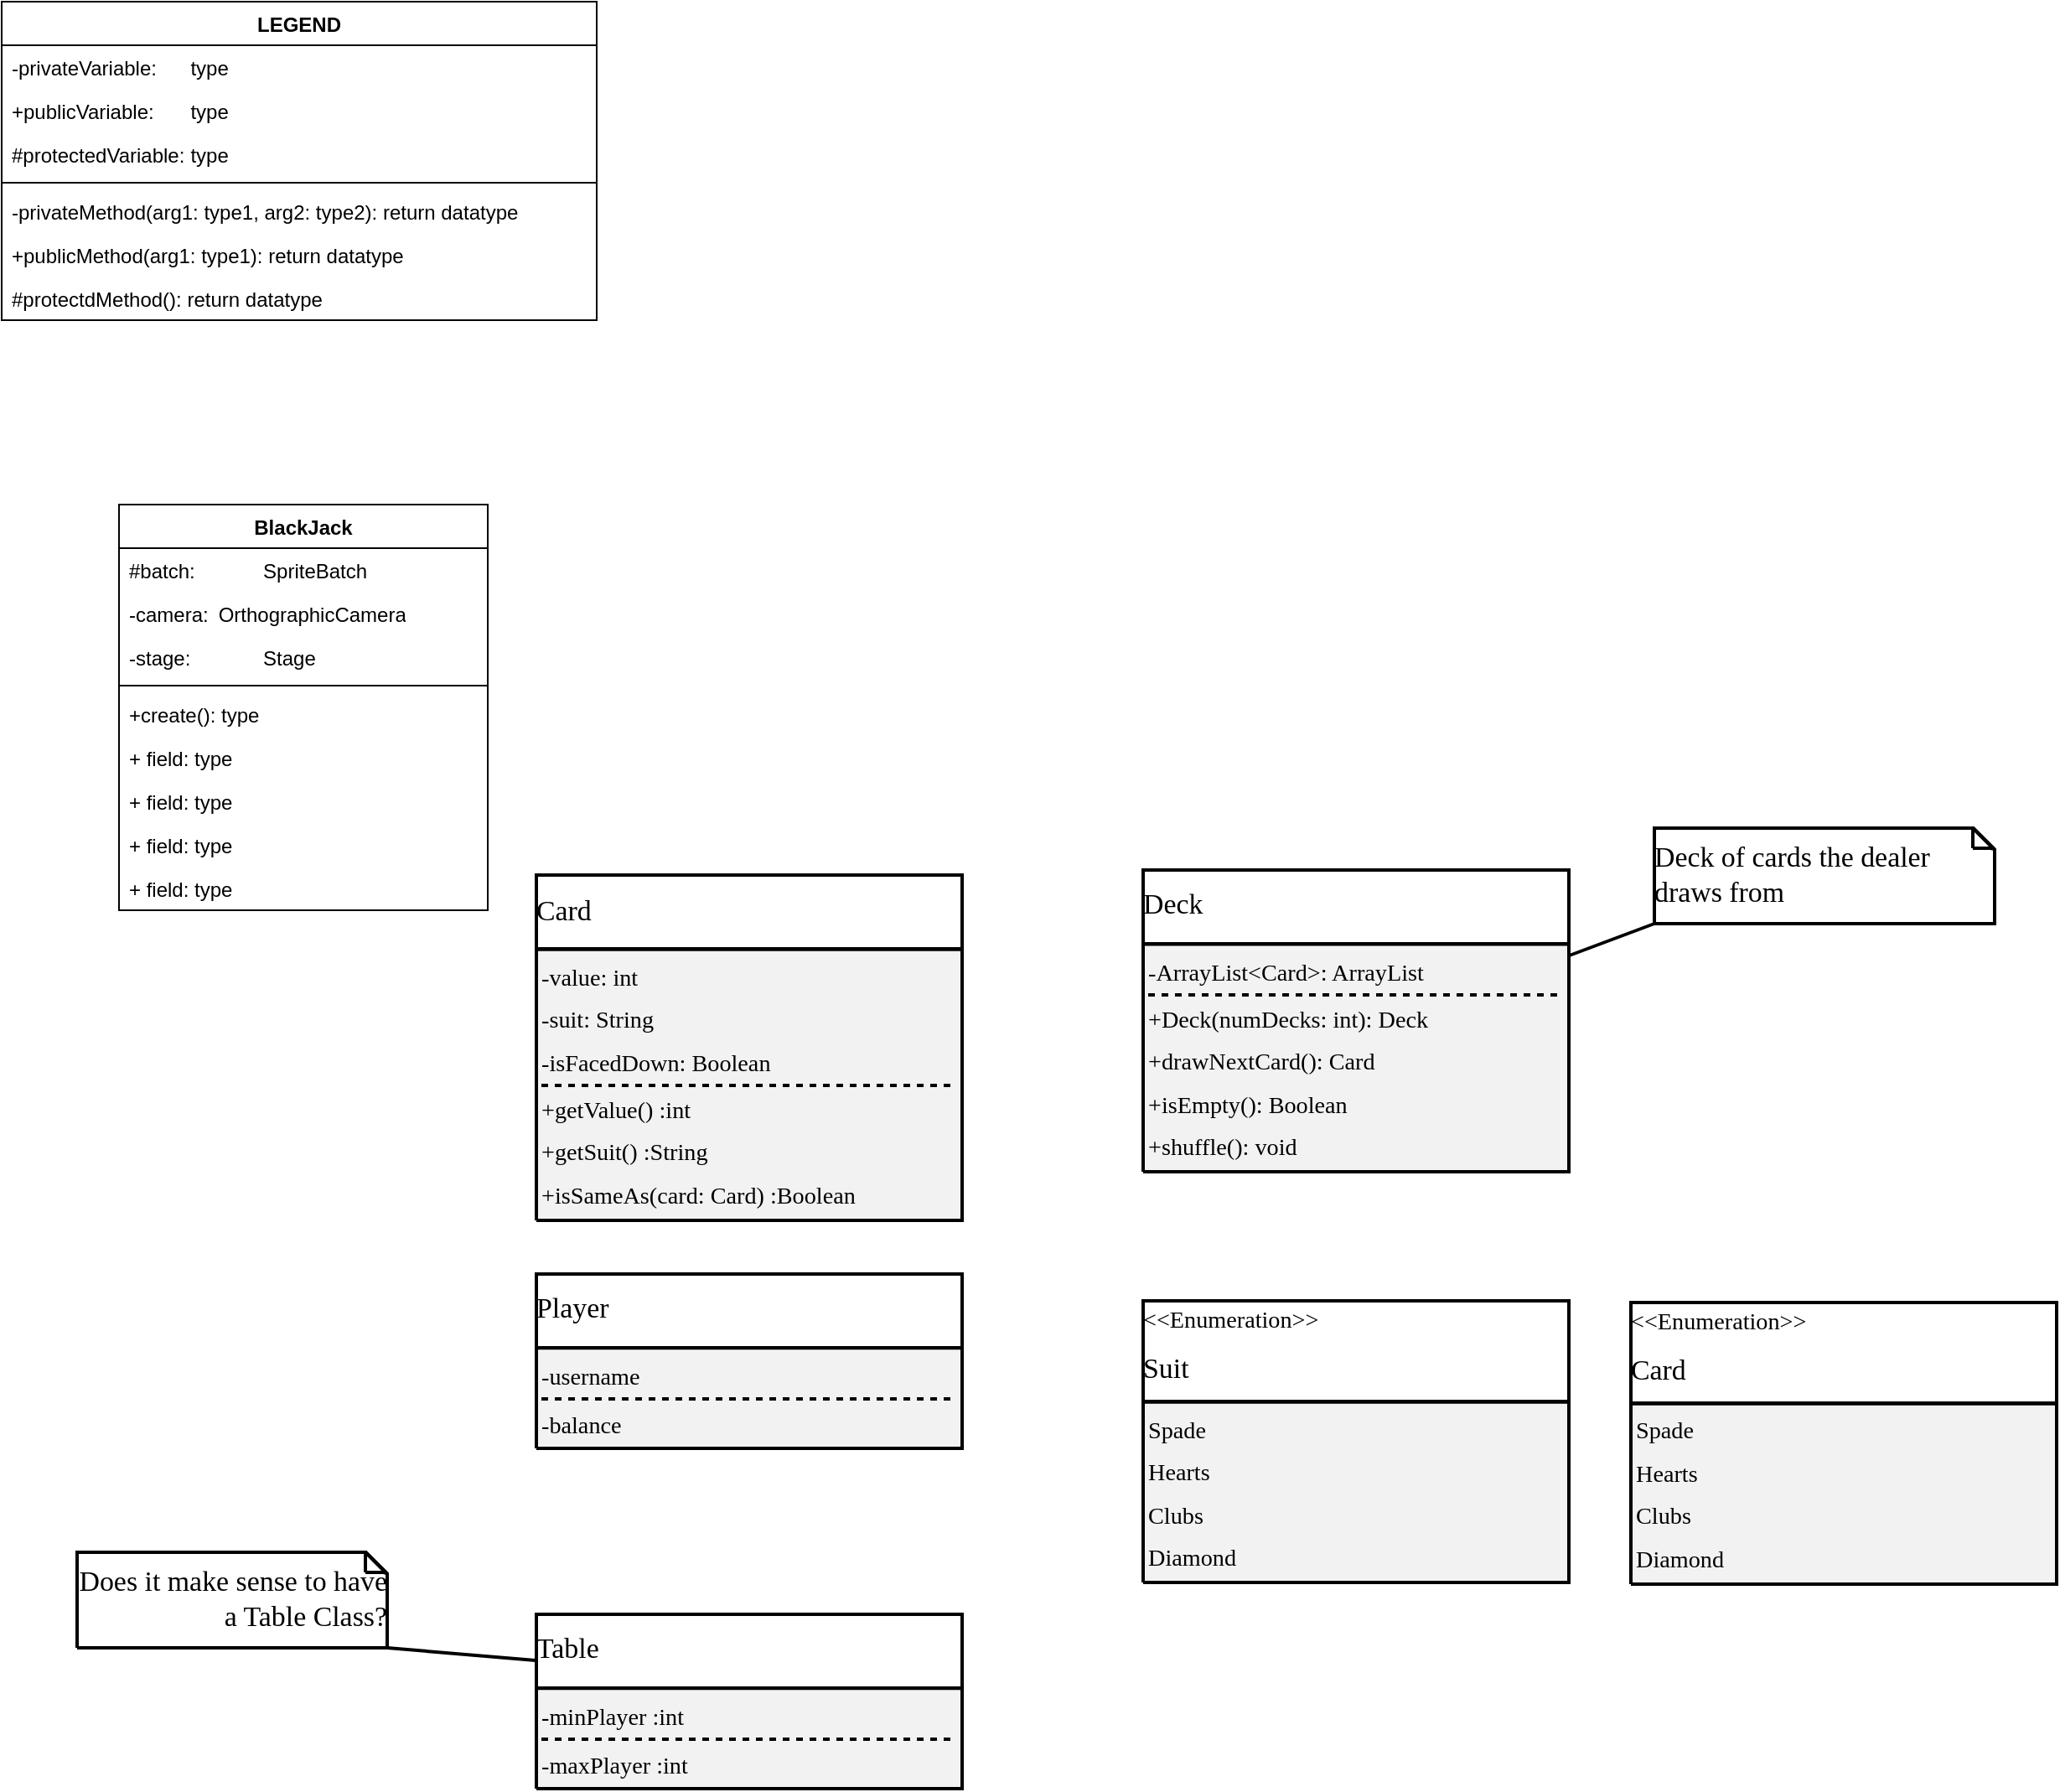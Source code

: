 <mxfile version="23.1.1" type="github">
  <diagram name="Page-1" id="Page-1">
    <mxGraphModel dx="1303" dy="1739" grid="1" gridSize="10" guides="1" tooltips="1" connect="1" arrows="1" fold="1" page="1" pageScale="1" pageWidth="850" pageHeight="1100" math="0" shadow="0">
      <root>
        <mxCell id="0" />
        <mxCell id="1" parent="0" />
        <UserObject label="" tags="Background" id="2">
          <mxCell style="vsdxID=1000;fillColor=none;gradientColor=none;strokeColor=none;strokeWidth=2;spacingTop=3;spacingBottom=3;points=[[0,0.5,0],[1,0.5,0],[0.5,1,0],[0.5,0,0]];labelBackgroundColor=none;rounded=0;html=1;whiteSpace=wrap;" parent="1" vertex="1">
            <mxGeometry x="299" y="291" width="254" height="206" as="geometry" />
          </mxCell>
        </UserObject>
        <mxCell id="3" style="vsdxID=1001;fillColor=#f2f2f2;gradientColor=none;shape=stencil(1ZLdDoIwDIWfZpczY9MnQLz0HRoZsDg3UqbA27ulGBGjJN551/Z8bfdzmMq7BlrNpOgC+rPuTRkapvZMSuMajSbEiKmCqbzyqGv0V1dS3kIiU3TxtzRhoD6ROqQYKcsE5QdCrXEz9CH+BMtss9t+xldgwFNUcYKPcCQcx0VhZZoYOAym4+gDBOPdC20Ba83jJl5ZqKdbkNT1Wrdv5T8427dHXnxfDJ4eqYy1ZLG5vvRULJEfVXEH);strokeColor=#000000;strokeWidth=2;points=[[0,0.5,0],[1,0.5,0],[0.5,1,0],[0.5,0,0]];labelBackgroundColor=none;rounded=0;html=1;whiteSpace=wrap;" parent="2" vertex="1">
          <mxGeometry width="254" height="206" as="geometry" />
        </mxCell>
        <mxCell id="4" style="vsdxID=1002;fillColor=#ffffff;gradientColor=none;shape=stencil(zZJNDsIgEIVPw5IE4Qi1LnuHiYWWiNAMaNvbC5lGazVduHI3P9/Mm0weU1XsYdBMipgwXPRo29QzdWRSWt9rtClHTNVMVSag7jDcfEv5AIUs0TXcy4aJ5kSZkGKm7CAoPxEKeM49XNAGGoJx3hR2d4mJw2Qjx5Ag2eDfWAfYaZ51uHHQLYPUiqPWw0f57y9z1q/e+5T6/uB9eAf9EdzI5+DlC2OdI1ut+1sf5RJ5UNUP);strokeColor=#000000;strokeWidth=2;points=[[0,0.5,0],[1,0.5,0],[0.5,1,0],[0.5,0,0]];labelBackgroundColor=none;rounded=0;html=1;whiteSpace=wrap;" parent="2" vertex="1">
          <mxGeometry width="254" height="44" as="geometry" />
        </mxCell>
        <mxCell id="5" value="&lt;div style=&quot;font-size: 1px&quot;&gt;&lt;font style=&quot;font-size:16.93px;font-family:Calibri;color:#000000;direction:ltr;letter-spacing:0px;line-height:120%;opacity:1&quot;&gt;Card&lt;br/&gt;&lt;/font&gt;&lt;/div&gt;" style="text;vsdxID=1000;fillColor=none;gradientColor=none;strokeColor=none;strokeWidth=2;spacingTop=3;spacingBottom=3;points=[[0,0.5,0],[1,0.5,0],[0.5,1,0],[0.5,0,0]];labelBackgroundColor=none;rounded=0;html=1;whiteSpace=wrap;verticalAlign=middle;align=left;overflow=width;;html=1;" parent="2" vertex="1">
          <mxGeometry y="-0.31" width="254" height="44.31" as="geometry" />
        </mxCell>
        <UserObject label="" tags="Background" id="6">
          <mxCell style="vsdxID=1013;fillColor=none;gradientColor=none;strokeColor=none;strokeWidth=2;spacingTop=3;spacingBottom=3;points=[[0,0.5,0],[1,0.5,0],[0.5,1,0],[0.5,0,0]];labelBackgroundColor=none;rounded=0;html=1;whiteSpace=wrap;" parent="1" vertex="1">
            <mxGeometry x="661" y="288" width="254" height="180" as="geometry" />
          </mxCell>
        </UserObject>
        <mxCell id="7" style="vsdxID=1014;fillColor=#f2f2f2;gradientColor=none;shape=stencil(1ZLdDoIwDIWfZpczc1NfAPHSd2hkwOLcSJkCb++WYkSMknjnXdvztd3PYSpra2g0k6IN6M+6M0WomdozKY2rNZoQI6ZyprLSo67QX11BeQOJTNHF39KEnvpE6pBioGwtKD8Qao2boA/xJ1huVtvdZ3wBBjxFFUf4CEfCcZgVFqaJnkNvWo4+QDDevdAWsNI8buKlhWq8BUltp3XzVv6Ds3175Nn3xeDpkdJYSxab6nNPxRL5UeV3);strokeColor=#000000;strokeWidth=2;points=[[0,0.5,0],[1,0.5,0],[0.5,1,0],[0.5,0,0]];labelBackgroundColor=none;rounded=0;html=1;whiteSpace=wrap;" parent="6" vertex="1">
          <mxGeometry width="254" height="180" as="geometry" />
        </mxCell>
        <mxCell id="8" style="vsdxID=1015;fillColor=#ffffff;gradientColor=none;shape=stencil(zZJNDsIgEIVPw5IE4Qi1LnuHiYWWiNAMaNvbC5lGazVduHI3P9/Mm0weU1XsYdBMipgwXPRo29QzdWRSWt9rtClHTNVMVSag7jDcfEv5AIUs0TXcy4aJ5kSZkGKm7CAoPxEKeM49XNAGGoJx3hR2d4mJw2Qjx5Ag2eDfWAfYaZ51uHHQLYPUiqPWw0f57y9z1q/e+5T6/uB9eAf9EdzI5+DlC2OdI1ut+1sf5RJ5UNUP);strokeColor=#000000;strokeWidth=2;points=[[0,0.5,0],[1,0.5,0],[0.5,1,0],[0.5,0,0]];labelBackgroundColor=none;rounded=0;html=1;whiteSpace=wrap;" parent="6" vertex="1">
          <mxGeometry width="254" height="44" as="geometry" />
        </mxCell>
        <mxCell id="9" value="&lt;div style=&quot;font-size: 1px&quot;&gt;&lt;font style=&quot;font-size:16.93px;font-family:Calibri;color:#000000;direction:ltr;letter-spacing:0px;line-height:120%;opacity:1&quot;&gt;Deck&lt;br/&gt;&lt;/font&gt;&lt;/div&gt;" style="text;vsdxID=1013;fillColor=none;gradientColor=none;strokeColor=none;strokeWidth=2;spacingTop=3;spacingBottom=3;points=[[0,0.5,0],[1,0.5,0],[0.5,1,0],[0.5,0,0]];labelBackgroundColor=none;rounded=0;html=1;whiteSpace=wrap;verticalAlign=middle;align=left;overflow=width;;html=1;" parent="6" vertex="1">
          <mxGeometry y="-0.91" width="254" height="44.31" as="geometry" />
        </mxCell>
        <UserObject label="" tags="Background" id="10">
          <mxCell style="vsdxID=1021;fillColor=none;gradientColor=none;strokeColor=none;strokeWidth=2;spacingBottom=3;points=[[0,0.5,0],[1,0.5,0],[0.5,1,0],[0.5,0,0]];labelBackgroundColor=none;rounded=0;html=1;whiteSpace=wrap;" parent="1" vertex="1">
            <mxGeometry x="661" y="545" width="254" height="168" as="geometry" />
          </mxCell>
        </UserObject>
        <mxCell id="11" style="vsdxID=1022;fillColor=#f2f2f2;gradientColor=none;shape=stencil(1ZLPDoIwDMafZseZucWDZ8Qj79DIgMW5kTIF3t4txYgYJfHmre33a7s/H1NZ10CrmRRdQH/WvSlDw9SBSWlco9GEGDGVM5VVHnWN/upKyltIZIou/pYmDNQnUocUI2VbQfmRUGvcDH2IP8Fqt9mrz/gKDHiKKk5wAQXhOC4KK9PEwGEwHUcfIBjvXmgLWGseN/HKQj3dgqSu17p9K//B2b498uL7YvD0SGWsJYvN9aWnYon8qPI7);strokeColor=#000000;strokeWidth=2;points=[[0,0.5,0],[1,0.5,0],[0.5,1,0],[0.5,0,0]];labelBackgroundColor=none;rounded=0;html=1;whiteSpace=wrap;" parent="10" vertex="1">
          <mxGeometry width="254" height="168" as="geometry" />
        </mxCell>
        <mxCell id="12" style="vsdxID=1023;fillColor=#ffffff;gradientColor=none;shape=stencil(zZJNDsIgEIVPw5IE4Qi1LnuHiYWWiNAMaNvbC5lGazVduHI3P9/Mm0weU1XsYdBMipgwXPRo29QzdWRSWt9rtClHTNVMVSag7jDcfEv5AIUs0TXcy4aJ5kSZkGKm7CAoPxEKeM49XNAGGoJx3hR2d4mJw2Qjx5Ag2eDfWAfYaZ51uHHQLYPUiqPWw0f57y9z1q/e+5T6/uB9eAf9EdzI5+DlC2OdI1ut+1sf5RJ5UNUP);strokeColor=#000000;strokeWidth=2;points=[[0,0.5,0],[1,0.5,0],[0.5,1,0],[0.5,0,0]];labelBackgroundColor=none;rounded=0;html=1;whiteSpace=wrap;" parent="10" vertex="1">
          <mxGeometry width="254" height="60" as="geometry" />
        </mxCell>
        <mxCell id="13" value="&lt;div style=&quot;font-size: 1px&quot;&gt;&lt;p style=&quot;text-align:left;margin-left:0;margin-right:0;margin-top:0px;margin-bottom:0px;text-indent:0;vertical-align:middle;direction:ltr;&quot;&gt;&lt;font style=&quot;font-size:14.11px;font-family:Calibri;color:#000000;direction:ltr;letter-spacing:0px;line-height:120%;opacity:1&quot;&gt;&amp;lt;&amp;lt;Enumeration&amp;gt;&amp;gt;&lt;br/&gt;&lt;/font&gt;&lt;/p&gt;&lt;/div&gt;" style="verticalAlign=middle;align=left;overflow=width;vsdxID=1024;fillColor=none;gradientColor=none;strokeColor=none;strokeWidth=2;spacingBottom=-3;points=[[0,0.5,0],[1,0.5,0],[0.5,1,0],[0.5,0,0]];labelBackgroundColor=none;rounded=0;html=1;whiteSpace=wrap;" parent="10" vertex="1">
          <mxGeometry width="254" height="22" as="geometry" />
        </mxCell>
        <mxCell id="14" value="&lt;div style=&quot;font-size: 1px&quot;&gt;&lt;font style=&quot;font-size:16.93px;font-family:Calibri;color:#000000;direction:ltr;letter-spacing:0px;line-height:120%;opacity:1&quot;&gt;Suit&lt;br/&gt;&lt;/font&gt;&lt;/div&gt;" style="text;vsdxID=1021;fillColor=none;gradientColor=none;strokeColor=none;strokeWidth=2;spacingBottom=3;points=[[0,0.5,0],[1,0.5,0],[0.5,1,0],[0.5,0,0]];labelBackgroundColor=none;rounded=0;html=1;whiteSpace=wrap;verticalAlign=middle;align=left;overflow=width;;html=1;" parent="10" vertex="1">
          <mxGeometry y="22.09" width="254" height="37.96" as="geometry" />
        </mxCell>
        <UserObject label="" tags="Background" id="15">
          <mxCell style="vsdxID=1036;fillColor=none;gradientColor=none;strokeColor=none;strokeWidth=2;spacingTop=3;spacingBottom=3;points=[[0,0.5,0],[1,0.5,0],[0.5,1,0],[0.5,0,0]];labelBackgroundColor=none;rounded=0;html=1;whiteSpace=wrap;" parent="1" vertex="1">
            <mxGeometry x="299" y="529" width="254" height="104" as="geometry" />
          </mxCell>
        </UserObject>
        <mxCell id="16" style="vsdxID=1037;fillColor=#f2f2f2;gradientColor=none;shape=stencil(3ZLdDoIwDIWfZpeQ0SLDa3/eY9EBi5ORMhXf3pFGRRI18dK7duc7XZMegau+0Z0RIPtA/mAudh8agWsBYNvGkA2xErgRuKo8mZr8qd1z3+mRHKujP48TBvbJ0QHyyl0mud8y6mw7Qe/iT3AOaQ7v8S+wpl1U6T5bLRSWgIBFpvK0UGymh7uQCFKV+QJUli550ref5JDowfYJ+aCD9e0L7TTVJolbJJXT9YvUX4zpJs/ZP+z96Tizs8fima3KOsfRnOrzLMYnzjFubg==);strokeColor=#000000;strokeWidth=2;points=[[0,0.5,0],[1,0.5,0],[0.5,1,0],[0.5,0,0]];labelBackgroundColor=none;rounded=0;html=1;whiteSpace=wrap;" parent="15" vertex="1">
          <mxGeometry width="254" height="104" as="geometry" />
        </mxCell>
        <mxCell id="17" style="vsdxID=1038;fillColor=#ffffff;gradientColor=none;shape=stencil(zZJNDsIgEIVPw5IE4Qi1LnuHiYWWiNAMaNvbC5lGazVduHI3P9/Mm0weU1XsYdBMipgwXPRo29QzdWRSWt9rtClHTNVMVSag7jDcfEv5AIUs0TXcy4aJ5kSZkGKm7CAoPxEKeM49XNAGGoJx3hR2d4mJw2Qjx5Ag2eDfWAfYaZ51uHHQLYPUiqPWw0f57y9z1q/e+5T6/uB9eAf9EdzI5+DlC2OdI1ut+1sf5RJ5UNUP);strokeColor=#000000;strokeWidth=2;points=[[0,0.5,0],[1,0.5,0],[0.5,1,0],[0.5,0,0]];labelBackgroundColor=none;rounded=0;html=1;whiteSpace=wrap;" parent="15" vertex="1">
          <mxGeometry width="254" height="44" as="geometry" />
        </mxCell>
        <mxCell id="18" value="&lt;div style=&quot;font-size: 1px&quot;&gt;&lt;font style=&quot;font-size:16.93px;font-family:Calibri;color:#000000;direction:ltr;letter-spacing:0px;line-height:120%;opacity:1&quot;&gt;Player&lt;br/&gt;&lt;/font&gt;&lt;/div&gt;" style="text;vsdxID=1036;fillColor=none;gradientColor=none;strokeColor=none;strokeWidth=2;spacingTop=3;spacingBottom=3;points=[[0,0.5,0],[1,0.5,0],[0.5,1,0],[0.5,0,0]];labelBackgroundColor=none;rounded=0;html=1;whiteSpace=wrap;verticalAlign=middle;align=left;overflow=width;;html=1;" parent="15" vertex="1">
          <mxGeometry y="-0.71" width="254" height="44.31" as="geometry" />
        </mxCell>
        <UserObject label="" tags="Background" id="19">
          <mxCell style="vsdxID=1044;fillColor=none;gradientColor=none;strokeColor=none;strokeWidth=2;spacingTop=3;spacingBottom=3;points=[[0,0.5,0],[1,0.5,0],[0.5,1,0],[0.5,0,0]];labelBackgroundColor=none;rounded=0;html=1;whiteSpace=wrap;" parent="1" vertex="1">
            <mxGeometry x="299" y="732" width="254" height="104" as="geometry" />
          </mxCell>
        </UserObject>
        <mxCell id="20" style="vsdxID=1045;fillColor=#f2f2f2;gradientColor=none;shape=stencil(3ZLdDoIwDIWfZpeQ0SLDa3/eY9EBi5ORMhXf3pFGRRI18dK7duc7XZMegau+0Z0RIPtA/mAudh8agWsBYNvGkA2xErgRuKo8mZr8qd1z3+mRHKujP48TBvbJ0QHyyl0mud8y6mw7Qe/iT3AOaQ7v8S+wpl1U6T5bLRSWgIBFpvK0UGymh7uQCFKV+QJUli550ref5JDowfYJ+aCD9e0L7TTVJolbJJXT9YvUX4zpJs/ZP+z96Tizs8fima3KOsfRnOrzLMYnzjFubg==);strokeColor=#000000;strokeWidth=2;points=[[0,0.5,0],[1,0.5,0],[0.5,1,0],[0.5,0,0]];labelBackgroundColor=none;rounded=0;html=1;whiteSpace=wrap;" parent="19" vertex="1">
          <mxGeometry width="254" height="104" as="geometry" />
        </mxCell>
        <mxCell id="21" style="vsdxID=1046;fillColor=#ffffff;gradientColor=none;shape=stencil(zZJNDsIgEIVPw5IE4Qi1LnuHiYWWiNAMaNvbC5lGazVduHI3P9/Mm0weU1XsYdBMipgwXPRo29QzdWRSWt9rtClHTNVMVSag7jDcfEv5AIUs0TXcy4aJ5kSZkGKm7CAoPxEKeM49XNAGGoJx3hR2d4mJw2Qjx5Ag2eDfWAfYaZ51uHHQLYPUiqPWw0f57y9z1q/e+5T6/uB9eAf9EdzI5+DlC2OdI1ut+1sf5RJ5UNUP);strokeColor=#000000;strokeWidth=2;points=[[0,0.5,0],[1,0.5,0],[0.5,1,0],[0.5,0,0]];labelBackgroundColor=none;rounded=0;html=1;whiteSpace=wrap;" parent="19" vertex="1">
          <mxGeometry width="254" height="44" as="geometry" />
        </mxCell>
        <mxCell id="22" value="&lt;div style=&quot;font-size: 1px&quot;&gt;&lt;font style=&quot;font-size:16.93px;font-family:Calibri;color:#000000;direction:ltr;letter-spacing:0px;line-height:120%;opacity:1&quot;&gt;Table&lt;br/&gt;&lt;/font&gt;&lt;/div&gt;" style="text;vsdxID=1044;fillColor=none;gradientColor=none;strokeColor=none;strokeWidth=2;spacingTop=3;spacingBottom=3;points=[[0,0.5,0],[1,0.5,0],[0.5,1,0],[0.5,0,0]];labelBackgroundColor=none;rounded=0;html=1;whiteSpace=wrap;verticalAlign=middle;align=left;overflow=width;;html=1;" parent="19" vertex="1">
          <mxGeometry y="-0.71" width="254" height="44.31" as="geometry" />
        </mxCell>
        <UserObject label="" tags="Background" id="23">
          <mxCell style="vsdxID=1054;fillColor=none;gradientColor=none;strokeColor=none;strokeWidth=2;spacingBottom=3;points=[[0,0.5,0],[1,0.5,0],[0.5,1,0],[0.5,0,0]];labelBackgroundColor=none;rounded=0;html=1;whiteSpace=wrap;" parent="1" vertex="1">
            <mxGeometry x="952" y="546" width="254" height="168" as="geometry" />
          </mxCell>
        </UserObject>
        <mxCell id="24" style="vsdxID=1055;fillColor=#f2f2f2;gradientColor=none;shape=stencil(1ZLPDoIwDMafZseZucWDZ8Qj79DIgMW5kTIF3t4txYgYJfHmre33a7s/H1NZ10CrmRRdQH/WvSlDw9SBSWlco9GEGDGVM5VVHnWN/upKyltIZIou/pYmDNQnUocUI2VbQfmRUGvcDH2IP8Fqt9mrz/gKDHiKKk5wAQXhOC4KK9PEwGEwHUcfIBjvXmgLWGseN/HKQj3dgqSu17p9K//B2b498uL7YvD0SGWsJYvN9aWnYon8qPI7);strokeColor=#000000;strokeWidth=2;points=[[0,0.5,0],[1,0.5,0],[0.5,1,0],[0.5,0,0]];labelBackgroundColor=none;rounded=0;html=1;whiteSpace=wrap;" parent="23" vertex="1">
          <mxGeometry width="254" height="168" as="geometry" />
        </mxCell>
        <mxCell id="25" style="vsdxID=1056;fillColor=#ffffff;gradientColor=none;shape=stencil(zZJNDsIgEIVPw5IE4Qi1LnuHiYWWiNAMaNvbC5lGazVduHI3P9/Mm0weU1XsYdBMipgwXPRo29QzdWRSWt9rtClHTNVMVSag7jDcfEv5AIUs0TXcy4aJ5kSZkGKm7CAoPxEKeM49XNAGGoJx3hR2d4mJw2Qjx5Ag2eDfWAfYaZ51uHHQLYPUiqPWw0f57y9z1q/e+5T6/uB9eAf9EdzI5+DlC2OdI1ut+1sf5RJ5UNUP);strokeColor=#000000;strokeWidth=2;points=[[0,0.5,0],[1,0.5,0],[0.5,1,0],[0.5,0,0]];labelBackgroundColor=none;rounded=0;html=1;whiteSpace=wrap;" parent="23" vertex="1">
          <mxGeometry width="254" height="60" as="geometry" />
        </mxCell>
        <mxCell id="26" value="&lt;div style=&quot;font-size: 1px&quot;&gt;&lt;p style=&quot;text-align:left;margin-left:0;margin-right:0;margin-top:0px;margin-bottom:0px;text-indent:0;vertical-align:middle;direction:ltr;&quot;&gt;&lt;font style=&quot;font-size:14.11px;font-family:Calibri;color:#000000;direction:ltr;letter-spacing:0px;line-height:120%;opacity:1&quot;&gt;&amp;lt;&amp;lt;Enumeration&amp;gt;&amp;gt;&lt;br/&gt;&lt;/font&gt;&lt;/p&gt;&lt;/div&gt;" style="verticalAlign=middle;align=left;overflow=width;vsdxID=1057;fillColor=none;gradientColor=none;strokeColor=none;strokeWidth=2;spacingBottom=-3;points=[[0,0.5,0],[1,0.5,0],[0.5,1,0],[0.5,0,0]];labelBackgroundColor=none;rounded=0;html=1;whiteSpace=wrap;" parent="23" vertex="1">
          <mxGeometry width="254" height="22" as="geometry" />
        </mxCell>
        <mxCell id="27" value="&lt;div style=&quot;font-size: 1px&quot;&gt;&lt;font style=&quot;font-size:16.93px;font-family:Calibri;color:#000000;direction:ltr;letter-spacing:0px;line-height:120%;opacity:1&quot;&gt;Card&lt;br/&gt;&lt;/font&gt;&lt;/div&gt;" style="text;vsdxID=1054;fillColor=none;gradientColor=none;strokeColor=none;strokeWidth=2;spacingBottom=3;points=[[0,0.5,0],[1,0.5,0],[0.5,1,0],[0.5,0,0]];labelBackgroundColor=none;rounded=0;html=1;whiteSpace=wrap;verticalAlign=middle;align=left;overflow=width;;html=1;" parent="23" vertex="1">
          <mxGeometry y="22.09" width="254" height="37.96" as="geometry" />
        </mxCell>
        <UserObject label="&lt;div style=&quot;font-size: 1px&quot;&gt;&lt;font style=&quot;font-size:14.11px;font-family:Calibri;color:#000000;direction:ltr;letter-spacing:0px;line-height:120%;opacity:1&quot;&gt;-suit:&#x9;&#x9;String&lt;br/&gt;&lt;/font&gt;&lt;/div&gt;" tags="Background" id="28">
          <mxCell style="verticalAlign=middle;align=left;overflow=width;vsdxID=1005;fillColor=#ffffff;gradientColor=none;fillOpacity=0;shape=stencil(nZBLDoAgDERP0z3SIyjew0SURgSD+Lu9kMZoXLhwN9N5bdMClrNpJg1SzDH4QW/URgNYgZTkjA4UkwJUgGXng+6DX1zLfmoymdXo1zxh5z6RO6Q42BWCfc2oJfdAr/AX/IH+BF/rk7hv7MjaZ/L+RirxJ1Gd);strokeColor=#000000;strokeWidth=2;spacingTop=-3;spacingBottom=-3;spacingLeft=4;spacingRight=-3;points=[];labelBackgroundColor=none;rounded=0;html=1;whiteSpace=wrap;" parent="1" vertex="1">
            <mxGeometry x="302" y="364" width="247" height="25" as="geometry" />
          </mxCell>
        </UserObject>
        <UserObject label="" tags="Background" id="29">
          <mxCell style="vsdxID=1006;fillColor=#ffffff;gradientColor=none;shape=stencil(fY9LDoAgDERP0z3SeALUe5gI0ohgEH+3F9KFxoW7mfa1nQKq1faLBinWFMOkDxqSBWxASvJWR0pZAbaAyoSoxxg2P7Bf+kIWNYe9bDh5TpQJKS52NduOSUf+RVbij83iOWHIOU747n8j5RK/g+0N);dashed=1;dashPattern=2.00 2.00;strokeColor=#000000;strokeWidth=2;points=[];labelBackgroundColor=none;rounded=0;html=1;whiteSpace=wrap;" parent="1" vertex="1">
            <mxGeometry x="302" y="415" width="247" height="3" as="geometry" />
          </mxCell>
        </UserObject>
        <UserObject label="&lt;div style=&quot;font-size: 1px&quot;&gt;&lt;font style=&quot;font-size:14.11px;font-family:Calibri;color:#000000;direction:ltr;letter-spacing:0px;line-height:120%;opacity:1&quot;&gt;+getValue()&#x9;&#x9;:int&lt;br/&gt;&lt;/font&gt;&lt;/div&gt;" tags="Background" id="30">
          <mxCell style="verticalAlign=middle;align=left;overflow=width;vsdxID=1007;fillColor=#ffffff;gradientColor=none;fillOpacity=0;shape=stencil(nZBLDoAgDERP0z3SIyjew0SURgSD+Lu9kMZoXLhwN9N5bdMClrNpJg1SzDH4QW/URgNYgZTkjA4UkwJUgGXng+6DX1zLfmoymdXo1zxh5z6RO6Q42BWCfc2oJfdAr/AX/IH+BF/rk7hv7MjaZ/L+RirxJ1Gd);strokeColor=#000000;strokeWidth=2;spacingTop=-3;spacingBottom=-3;spacingLeft=4;spacingRight=-3;points=[];labelBackgroundColor=none;rounded=0;html=1;whiteSpace=wrap;" parent="1" vertex="1">
            <mxGeometry x="302" y="418" width="247" height="25" as="geometry" />
          </mxCell>
        </UserObject>
        <UserObject label="&lt;div style=&quot;font-size: 1px&quot;&gt;&lt;font style=&quot;font-size:14.11px;font-family:Calibri;color:#000000;direction:ltr;letter-spacing:0px;line-height:120%;opacity:1&quot;&gt;+isSameAs(card: Card)&#x9;:Boolean&lt;br/&gt;&lt;/font&gt;&lt;/div&gt;" tags="Background" id="31">
          <mxCell style="verticalAlign=middle;align=left;overflow=width;vsdxID=1008;fillColor=#ffffff;gradientColor=none;fillOpacity=0;shape=stencil(nZBLDoAgDERP0z3SIyjew0SURgSD+Lu9kMZoXLhwN9N5bdMClrNpJg1SzDH4QW/URgNYgZTkjA4UkwJUgGXng+6DX1zLfmoymdXo1zxh5z6RO6Q42BWCfc2oJfdAr/AX/IH+BF/rk7hv7MjaZ/L+RirxJ1Gd);strokeColor=#000000;strokeWidth=2;spacingTop=-3;spacingBottom=-3;spacingLeft=4;spacingRight=-3;points=[];labelBackgroundColor=none;rounded=0;html=1;whiteSpace=wrap;" parent="1" vertex="1">
            <mxGeometry x="302" y="469" width="247" height="25" as="geometry" />
          </mxCell>
        </UserObject>
        <UserObject label="&lt;div style=&quot;font-size: 1px&quot;&gt;&lt;font style=&quot;font-size:14.11px;font-family:Calibri;color:#000000;direction:ltr;letter-spacing:0px;line-height:120%;opacity:1&quot;&gt;+getSuit()&#x9;&#x9;:String&lt;br/&gt;&lt;/font&gt;&lt;/div&gt;" tags="Background" id="32">
          <mxCell style="verticalAlign=middle;align=left;overflow=width;vsdxID=1009;fillColor=#ffffff;gradientColor=none;fillOpacity=0;shape=stencil(nZBLDoAgDERP0z3SIyjew0SURgSD+Lu9kMZoXLhwN9N5bdMClrNpJg1SzDH4QW/URgNYgZTkjA4UkwJUgGXng+6DX1zLfmoymdXo1zxh5z6RO6Q42BWCfc2oJfdAr/AX/IH+BF/rk7hv7MjaZ/L+RirxJ1Gd);strokeColor=#000000;strokeWidth=2;spacingTop=-3;spacingBottom=-3;spacingLeft=4;spacingRight=-3;points=[];labelBackgroundColor=none;rounded=0;html=1;whiteSpace=wrap;" parent="1" vertex="1">
            <mxGeometry x="302" y="443" width="247" height="25" as="geometry" />
          </mxCell>
        </UserObject>
        <UserObject label="&lt;div style=&quot;font-size: 1px&quot;&gt;&lt;font style=&quot;font-size:14.11px;font-family:Calibri;color:#000000;direction:ltr;letter-spacing:0px;line-height:120%;opacity:1&quot;&gt;-value:&#x9;&#x9;int&lt;br/&gt;&lt;/font&gt;&lt;/div&gt;" tags="Background" id="33">
          <mxCell style="verticalAlign=middle;align=left;overflow=width;vsdxID=1011;fillColor=#ffffff;gradientColor=none;fillOpacity=0;shape=stencil(nZBLDoAgDERP0z3SIyjew0SURgSD+Lu9kMZoXLhwN9N5bdMClrNpJg1SzDH4QW/URgNYgZTkjA4UkwJUgGXng+6DX1zLfmoymdXo1zxh5z6RO6Q42BWCfc2oJfdAr/AX/IH+BF/rk7hv7MjaZ/L+RirxJ1Gd);strokeColor=#000000;strokeWidth=2;spacingTop=-3;spacingBottom=-3;spacingLeft=4;spacingRight=-3;points=[];labelBackgroundColor=none;rounded=0;html=1;whiteSpace=wrap;" parent="1" vertex="1">
            <mxGeometry x="302" y="339" width="247" height="25" as="geometry" />
          </mxCell>
        </UserObject>
        <UserObject label="&lt;div style=&quot;font-size: 1px&quot;&gt;&lt;font style=&quot;font-size:14.11px;font-family:Calibri;color:#000000;direction:ltr;letter-spacing:0px;line-height:120%;opacity:1&quot;&gt;-isFacedDown:&#x9;Boolean&lt;br/&gt;&lt;/font&gt;&lt;/div&gt;" tags="Background" id="34">
          <mxCell style="verticalAlign=middle;align=left;overflow=width;vsdxID=1012;fillColor=#ffffff;gradientColor=none;fillOpacity=0;shape=stencil(nZBLDoAgDERP0z3SIyjew0SURgSD+Lu9kMZoXLhwN9N5bdMClrNpJg1SzDH4QW/URgNYgZTkjA4UkwJUgGXng+6DX1zLfmoymdXo1zxh5z6RO6Q42BWCfc2oJfdAr/AX/IH+BF/rk7hv7MjaZ/L+RirxJ1Gd);strokeColor=#000000;strokeWidth=2;spacingTop=-3;spacingBottom=-3;spacingLeft=4;spacingRight=-3;points=[];labelBackgroundColor=none;rounded=0;html=1;whiteSpace=wrap;" parent="1" vertex="1">
            <mxGeometry x="302" y="390" width="247" height="25" as="geometry" />
          </mxCell>
        </UserObject>
        <UserObject label="&lt;div style=&quot;font-size: 1px&quot;&gt;&lt;font style=&quot;font-size:14.11px;font-family:Calibri;color:#000000;direction:ltr;letter-spacing:0px;line-height:120%;opacity:1&quot;&gt;-ArrayList&amp;lt;Card&amp;gt;: &#x9;ArrayList&lt;br/&gt;&lt;/font&gt;&lt;/div&gt;" tags="Background" id="35">
          <mxCell style="verticalAlign=middle;align=left;overflow=width;vsdxID=1018;fillColor=#ffffff;gradientColor=none;fillOpacity=0;shape=stencil(nZBLDoAgDERP0z3SIyjew0SURgSD+Lu9kMZoXLhwN9N5bdMClrNpJg1SzDH4QW/URgNYgZTkjA4UkwJUgGXng+6DX1zLfmoymdXo1zxh5z6RO6Q42BWCfc2oJfdAr/AX/IH+BF/rk7hv7MjaZ/L+RirxJ1Gd);strokeColor=#000000;strokeWidth=2;spacingTop=-3;spacingBottom=-3;spacingLeft=4;spacingRight=-3;points=[];labelBackgroundColor=none;rounded=0;html=1;whiteSpace=wrap;" parent="1" vertex="1">
            <mxGeometry x="664" y="336" width="247" height="25" as="geometry" />
          </mxCell>
        </UserObject>
        <UserObject label="" tags="Background" id="36">
          <mxCell style="vsdxID=1019;fillColor=#ffffff;gradientColor=none;shape=stencil(fY9LDoAgDERP0z3SeALUe5gI0ohgEH+3F9KFxoW7mfa1nQKq1faLBinWFMOkDxqSBWxASvJWR0pZAbaAyoSoxxg2P7Bf+kIWNYe9bDh5TpQJKS52NduOSUf+RVbij83iOWHIOU747n8j5RK/g+0N);dashed=1;dashPattern=2.00 2.00;strokeColor=#000000;strokeWidth=2;points=[];labelBackgroundColor=none;rounded=0;html=1;whiteSpace=wrap;" parent="1" vertex="1">
            <mxGeometry x="664" y="361" width="247" height="3" as="geometry" />
          </mxCell>
        </UserObject>
        <UserObject label="&lt;div style=&quot;font-size: 1px&quot;&gt;&lt;font style=&quot;font-size:14.11px;font-family:Calibri;color:#000000;direction:ltr;letter-spacing:0px;line-height:120%;opacity:1&quot;&gt;+drawNextCard():&#x9;Card&lt;br/&gt;&lt;/font&gt;&lt;/div&gt;" tags="Background" id="37">
          <mxCell style="verticalAlign=middle;align=left;overflow=width;vsdxID=1020;fillColor=#ffffff;gradientColor=none;fillOpacity=0;shape=stencil(nZBLDoAgDERP0z3SIyjew0SURgSD+Lu9kMZoXLhwN9N5bdMClrNpJg1SzDH4QW/URgNYgZTkjA4UkwJUgGXng+6DX1zLfmoymdXo1zxh5z6RO6Q42BWCfc2oJfdAr/AX/IH+BF/rk7hv7MjaZ/L+RirxJ1Gd);strokeColor=#000000;strokeWidth=2;spacingTop=-3;spacingBottom=-3;spacingLeft=4;spacingRight=-3;points=[];labelBackgroundColor=none;rounded=0;html=1;whiteSpace=wrap;" parent="1" vertex="1">
            <mxGeometry x="664" y="389" width="247" height="25" as="geometry" />
          </mxCell>
        </UserObject>
        <UserObject label="&lt;div style=&quot;font-size: 1px&quot;&gt;&lt;font style=&quot;font-size:14.11px;font-family:Calibri;color:#000000;direction:ltr;letter-spacing:0px;line-height:120%;opacity:1&quot;&gt;Spade&lt;br/&gt;&lt;/font&gt;&lt;/div&gt;" tags="Background" id="38">
          <mxCell style="verticalAlign=middle;align=left;overflow=width;vsdxID=1026;fillColor=#ffffff;gradientColor=none;fillOpacity=0;shape=stencil(nZBLDoAgDERP0z3SIyjew0SURgSD+Lu9kMZoXLhwN9N5bdMClrNpJg1SzDH4QW/URgNYgZTkjA4UkwJUgGXng+6DX1zLfmoymdXo1zxh5z6RO6Q42BWCfc2oJfdAr/AX/IH+BF/rk7hv7MjaZ/L+RirxJ1Gd);strokeColor=#000000;strokeWidth=2;spacingTop=-3;spacingBottom=-3;spacingLeft=4;spacingRight=-3;points=[];labelBackgroundColor=none;rounded=0;html=1;whiteSpace=wrap;" parent="1" vertex="1">
            <mxGeometry x="664" y="609" width="247" height="25" as="geometry" />
          </mxCell>
        </UserObject>
        <UserObject label="&lt;div style=&quot;font-size: 1px&quot;&gt;&lt;font style=&quot;font-size:14.11px;font-family:Calibri;color:#000000;direction:ltr;letter-spacing:0px;line-height:120%;opacity:1&quot;&gt;Hearts&lt;br/&gt;&lt;/font&gt;&lt;/div&gt;" tags="Background" id="39">
          <mxCell style="verticalAlign=middle;align=left;overflow=width;vsdxID=1028;fillColor=#ffffff;gradientColor=none;fillOpacity=0;shape=stencil(nZBLDoAgDERP0z3SIyjew0SURgSD+Lu9kMZoXLhwN9N5bdMClrNpJg1SzDH4QW/URgNYgZTkjA4UkwJUgGXng+6DX1zLfmoymdXo1zxh5z6RO6Q42BWCfc2oJfdAr/AX/IH+BF/rk7hv7MjaZ/L+RirxJ1Gd);strokeColor=#000000;strokeWidth=2;spacingTop=-3;spacingBottom=-3;spacingLeft=4;spacingRight=-3;points=[];labelBackgroundColor=none;rounded=0;html=1;whiteSpace=wrap;" parent="1" vertex="1">
            <mxGeometry x="664" y="634" width="247" height="25" as="geometry" />
          </mxCell>
        </UserObject>
        <UserObject label="&lt;div style=&quot;font-size: 1px&quot;&gt;&lt;font style=&quot;font-size:14.11px;font-family:Calibri;color:#000000;direction:ltr;letter-spacing:0px;line-height:120%;opacity:1&quot;&gt;Clubs&lt;br/&gt;&lt;/font&gt;&lt;/div&gt;" tags="Background" id="40">
          <mxCell style="verticalAlign=middle;align=left;overflow=width;vsdxID=1029;fillColor=#ffffff;gradientColor=none;fillOpacity=0;shape=stencil(nZBLDoAgDERP0z3SIyjew0SURgSD+Lu9kMZoXLhwN9N5bdMClrNpJg1SzDH4QW/URgNYgZTkjA4UkwJUgGXng+6DX1zLfmoymdXo1zxh5z6RO6Q42BWCfc2oJfdAr/AX/IH+BF/rk7hv7MjaZ/L+RirxJ1Gd);strokeColor=#000000;strokeWidth=2;spacingTop=-3;spacingBottom=-3;spacingLeft=4;spacingRight=-3;points=[];labelBackgroundColor=none;rounded=0;html=1;whiteSpace=wrap;" parent="1" vertex="1">
            <mxGeometry x="664" y="660" width="247" height="25" as="geometry" />
          </mxCell>
        </UserObject>
        <UserObject label="&lt;div style=&quot;font-size: 1px&quot;&gt;&lt;font style=&quot;font-size:14.11px;font-family:Calibri;color:#000000;direction:ltr;letter-spacing:0px;line-height:120%;opacity:1&quot;&gt;Diamond&lt;br/&gt;&lt;/font&gt;&lt;/div&gt;" tags="Background" id="41">
          <mxCell style="verticalAlign=middle;align=left;overflow=width;vsdxID=1030;fillColor=#ffffff;gradientColor=none;fillOpacity=0;shape=stencil(nZBLDoAgDERP0z3SIyjew0SURgSD+Lu9kMZoXLhwN9N5bdMClrNpJg1SzDH4QW/URgNYgZTkjA4UkwJUgGXng+6DX1zLfmoymdXo1zxh5z6RO6Q42BWCfc2oJfdAr/AX/IH+BF/rk7hv7MjaZ/L+RirxJ1Gd);strokeColor=#000000;strokeWidth=2;spacingTop=-3;spacingBottom=-3;spacingLeft=4;spacingRight=-3;points=[];labelBackgroundColor=none;rounded=0;html=1;whiteSpace=wrap;" parent="1" vertex="1">
            <mxGeometry x="664" y="685" width="247" height="25" as="geometry" />
          </mxCell>
        </UserObject>
        <UserObject label="&lt;div style=&quot;font-size: 1px&quot;&gt;&lt;font style=&quot;font-size:14.11px;font-family:Calibri;color:#000000;direction:ltr;letter-spacing:0px;line-height:120%;opacity:1&quot;&gt;+isEmpty():&#x9;&#x9;Boolean&lt;br/&gt;&lt;/font&gt;&lt;/div&gt;" tags="Background" id="42">
          <mxCell style="verticalAlign=middle;align=left;overflow=width;vsdxID=1031;fillColor=#ffffff;gradientColor=none;fillOpacity=0;shape=stencil(nZBLDoAgDERP0z3SIyjew0SURgSD+Lu9kMZoXLhwN9N5bdMClrNpJg1SzDH4QW/URgNYgZTkjA4UkwJUgGXng+6DX1zLfmoymdXo1zxh5z6RO6Q42BWCfc2oJfdAr/AX/IH+BF/rk7hv7MjaZ/L+RirxJ1Gd);strokeColor=#000000;strokeWidth=2;spacingTop=-3;spacingBottom=-3;spacingLeft=4;spacingRight=-3;points=[];labelBackgroundColor=none;rounded=0;html=1;whiteSpace=wrap;" parent="1" vertex="1">
            <mxGeometry x="664" y="415" width="247" height="25" as="geometry" />
          </mxCell>
        </UserObject>
        <UserObject label="&lt;div style=&quot;font-size: 1px&quot;&gt;&lt;font style=&quot;font-size:14.11px;font-family:Calibri;color:#000000;direction:ltr;letter-spacing:0px;line-height:120%;opacity:1&quot;&gt;+Deck(numDecks: int):&#x9;Deck&lt;br/&gt;&lt;/font&gt;&lt;/div&gt;" tags="Background" id="43">
          <mxCell style="verticalAlign=middle;align=left;overflow=width;vsdxID=1032;fillColor=#ffffff;gradientColor=none;fillOpacity=0;shape=stencil(nZBLDoAgDERP0z3SIyjew0SURgSD+Lu9kMZoXLhwN9N5bdMClrNpJg1SzDH4QW/URgNYgZTkjA4UkwJUgGXng+6DX1zLfmoymdXo1zxh5z6RO6Q42BWCfc2oJfdAr/AX/IH+BF/rk7hv7MjaZ/L+RirxJ1Gd);strokeColor=#000000;strokeWidth=2;spacingTop=-3;spacingBottom=-3;spacingLeft=4;spacingRight=-3;points=[];labelBackgroundColor=none;rounded=0;html=1;whiteSpace=wrap;" parent="1" vertex="1">
            <mxGeometry x="664" y="364" width="247" height="25" as="geometry" />
          </mxCell>
        </UserObject>
        <UserObject label="&lt;div style=&quot;font-size: 1px&quot;&gt;&lt;font style=&quot;font-size:14.11px;font-family:Calibri;color:#000000;direction:ltr;letter-spacing:0px;line-height:120%;opacity:1&quot;&gt;+shuffle():&#x9;&#x9;void&lt;br/&gt;&lt;/font&gt;&lt;/div&gt;" tags="Background" id="44">
          <mxCell style="verticalAlign=middle;align=left;overflow=width;vsdxID=1033;fillColor=#ffffff;gradientColor=none;fillOpacity=0;shape=stencil(nZBLDoAgDERP0z3SIyjew0SURgSD+Lu9kMZoXLhwN9N5bdMClrNpJg1SzDH4QW/URgNYgZTkjA4UkwJUgGXng+6DX1zLfmoymdXo1zxh5z6RO6Q42BWCfc2oJfdAr/AX/IH+BF/rk7hv7MjaZ/L+RirxJ1Gd);strokeColor=#000000;strokeWidth=2;spacingTop=-3;spacingBottom=-3;spacingLeft=4;spacingRight=-3;points=[];labelBackgroundColor=none;rounded=0;html=1;whiteSpace=wrap;" parent="1" vertex="1">
            <mxGeometry x="664" y="440" width="247" height="25" as="geometry" />
          </mxCell>
        </UserObject>
        <UserObject label="" tags="Background" id="45">
          <mxCell style="vsdxID=1034;fillColor=#ffffff;gradientColor=none;shape=stencil(rVLLDsIgEPyaPUrobozxXOt/NCkVIkJDserfC9n4KEk9NN5m2JnNMABUj7odFKAcY/BndTNd1EAHQDROq2BiQkANUN37oE7BX13HfGizMqOLn/KGO/tkdqB8MKsk8yNLrXFf0tdwlRhRZLok35PYbWeGH7vlOmGRN4FPKb2xljt9z//Q2Abnd6qIBNFiiCJAAuUrpiP+AdQ8AQ==);strokeColor=#000000;strokeWidth=2;points=[];labelBackgroundColor=none;rounded=0;html=1;whiteSpace=wrap;" parent="1" vertex="1">
            <mxGeometry x="966" y="263" width="203" height="57" as="geometry" />
          </mxCell>
        </UserObject>
        <mxCell id="46" style="vsdxID=1035;fillColor=#ffffff;gradientColor=none;shape=stencil(UzV2Ls5ILEhVNTIoLinKz04tz0wpyVA1dlE1MsrMy0gtyiwBslSNXVWNndPyi1LTi/JL81Ig/IJEkEoQKze/DGRCBUSfAUiHkUElhGdoAOG7QZTmZOYhKYVJkqfYkFomoyrFo1DXkGilZCpEcyeQgQjmtMycHEgsIcujRwtQCBKlxq4A);strokeColor=#000000;strokeWidth=2;points=[];labelBackgroundColor=none;rounded=0;html=1;whiteSpace=wrap;" parent="45" vertex="1">
          <mxGeometry x="190" width="12" height="12" as="geometry" />
        </mxCell>
        <mxCell id="47" value="&lt;div style=&quot;font-size: 1px&quot;&gt;&lt;p style=&quot;text-align:left;margin-left:0;margin-right:0;margin-top:0px;margin-bottom:0px;text-indent:0;vertical-align:middle;direction:ltr;&quot;&gt;&lt;font style=&quot;font-size:16.93px;font-family:Calibri;color:#000000;direction:ltr;letter-spacing:0px;line-height:120%;opacity:1&quot;&gt;Deck of cards the dealer draws from&lt;br/&gt;&lt;/font&gt;&lt;/p&gt;&lt;/div&gt;" style="text;vsdxID=1034;fillColor=none;gradientColor=none;strokeColor=none;strokeWidth=2;points=[];labelBackgroundColor=none;rounded=0;html=1;whiteSpace=wrap;verticalAlign=middle;align=left;overflow=width;;html=1;" parent="45" vertex="1">
          <mxGeometry y="2.46" width="203.2" height="51.93" as="geometry" />
        </mxCell>
        <UserObject label="&lt;div style=&quot;font-size: 1px&quot;&gt;&lt;font style=&quot;font-size:14.11px;font-family:Calibri;color:#000000;direction:ltr;letter-spacing:0px;line-height:120%;opacity:1&quot;&gt;-username&lt;br/&gt;&lt;/font&gt;&lt;/div&gt;" tags="Background" id="48">
          <mxCell style="verticalAlign=middle;align=left;overflow=width;vsdxID=1041;fillColor=#ffffff;gradientColor=none;fillOpacity=0;shape=stencil(nZBLDoAgDERP0z3SIyjew0SURgSD+Lu9kMZoXLhwN9N5bdMClrNpJg1SzDH4QW/URgNYgZTkjA4UkwJUgGXng+6DX1zLfmoymdXo1zxh5z6RO6Q42BWCfc2oJfdAr/AX/IH+BF/rk7hv7MjaZ/L+RirxJ1Gd);strokeColor=#000000;strokeWidth=2;spacingTop=-3;spacingBottom=-3;spacingLeft=4;spacingRight=-3;points=[];labelBackgroundColor=none;rounded=0;html=1;whiteSpace=wrap;" parent="1" vertex="1">
            <mxGeometry x="302" y="577" width="247" height="25" as="geometry" />
          </mxCell>
        </UserObject>
        <UserObject label="" tags="Background" id="49">
          <mxCell style="vsdxID=1042;fillColor=#ffffff;gradientColor=none;shape=stencil(fY9LDoAgDERP0z3SeALUe5gI0ohgEH+3F9KFxoW7mfa1nQKq1faLBinWFMOkDxqSBWxASvJWR0pZAbaAyoSoxxg2P7Bf+kIWNYe9bDh5TpQJKS52NduOSUf+RVbij83iOWHIOU747n8j5RK/g+0N);dashed=1;dashPattern=2.00 2.00;strokeColor=#000000;strokeWidth=2;points=[];labelBackgroundColor=none;rounded=0;html=1;whiteSpace=wrap;" parent="1" vertex="1">
            <mxGeometry x="302" y="602" width="247" height="3" as="geometry" />
          </mxCell>
        </UserObject>
        <UserObject label="&lt;div style=&quot;font-size: 1px&quot;&gt;&lt;font style=&quot;font-size:14.11px;font-family:Calibri;color:#000000;direction:ltr;letter-spacing:0px;line-height:120%;opacity:1&quot;&gt;-balance&lt;br/&gt;&lt;/font&gt;&lt;/div&gt;" tags="Background" id="50">
          <mxCell style="verticalAlign=middle;align=left;overflow=width;vsdxID=1043;fillColor=#ffffff;gradientColor=none;fillOpacity=0;shape=stencil(nZBLDoAgDERP0z3SIyjew0SURgSD+Lu9kMZoXLhwN9N5bdMClrNpJg1SzDH4QW/URgNYgZTkjA4UkwJUgGXng+6DX1zLfmoymdXo1zxh5z6RO6Q42BWCfc2oJfdAr/AX/IH+BF/rk7hv7MjaZ/L+RirxJ1Gd);strokeColor=#000000;strokeWidth=2;spacingTop=-3;spacingBottom=-3;spacingLeft=4;spacingRight=-3;points=[];labelBackgroundColor=none;rounded=0;html=1;whiteSpace=wrap;" parent="1" vertex="1">
            <mxGeometry x="302" y="606" width="247" height="25" as="geometry" />
          </mxCell>
        </UserObject>
        <UserObject label="&lt;div style=&quot;font-size: 1px&quot;&gt;&lt;font style=&quot;font-size:14.11px;font-family:Calibri;color:#000000;direction:ltr;letter-spacing:0px;line-height:120%;opacity:1&quot;&gt;-minPlayer&#x9;:int&lt;br/&gt;&lt;/font&gt;&lt;/div&gt;" tags="Background" id="51">
          <mxCell style="verticalAlign=middle;align=left;overflow=width;vsdxID=1049;fillColor=#ffffff;gradientColor=none;fillOpacity=0;shape=stencil(nZBLDoAgDERP0z3SIyjew0SURgSD+Lu9kMZoXLhwN9N5bdMClrNpJg1SzDH4QW/URgNYgZTkjA4UkwJUgGXng+6DX1zLfmoymdXo1zxh5z6RO6Q42BWCfc2oJfdAr/AX/IH+BF/rk7hv7MjaZ/L+RirxJ1Gd);strokeColor=#000000;strokeWidth=2;spacingTop=-3;spacingBottom=-3;spacingLeft=4;spacingRight=-3;points=[];labelBackgroundColor=none;rounded=0;html=1;whiteSpace=wrap;" parent="1" vertex="1">
            <mxGeometry x="302" y="780" width="247" height="25" as="geometry" />
          </mxCell>
        </UserObject>
        <UserObject label="" tags="Background" id="52">
          <mxCell style="vsdxID=1050;fillColor=#ffffff;gradientColor=none;shape=stencil(fY9LDoAgDERP0z3SeALUe5gI0ohgEH+3F9KFxoW7mfa1nQKq1faLBinWFMOkDxqSBWxASvJWR0pZAbaAyoSoxxg2P7Bf+kIWNYe9bDh5TpQJKS52NduOSUf+RVbij83iOWHIOU747n8j5RK/g+0N);dashed=1;dashPattern=2.00 2.00;strokeColor=#000000;strokeWidth=2;points=[];labelBackgroundColor=none;rounded=0;html=1;whiteSpace=wrap;" parent="1" vertex="1">
            <mxGeometry x="302" y="805" width="247" height="3" as="geometry" />
          </mxCell>
        </UserObject>
        <UserObject label="&lt;div style=&quot;font-size: 1px&quot;&gt;&lt;font style=&quot;font-size:14.11px;font-family:Calibri;color:#000000;direction:ltr;letter-spacing:0px;line-height:120%;opacity:1&quot;&gt;-maxPlayer&#x9;:int&lt;br/&gt;&lt;/font&gt;&lt;/div&gt;" tags="Background" id="53">
          <mxCell style="verticalAlign=middle;align=left;overflow=width;vsdxID=1051;fillColor=#ffffff;gradientColor=none;fillOpacity=0;shape=stencil(nZBLDoAgDERP0z3SIyjew0SURgSD+Lu9kMZoXLhwN9N5bdMClrNpJg1SzDH4QW/URgNYgZTkjA4UkwJUgGXng+6DX1zLfmoymdXo1zxh5z6RO6Q42BWCfc2oJfdAr/AX/IH+BF/rk7hv7MjaZ/L+RirxJ1Gd);strokeColor=#000000;strokeWidth=2;spacingTop=-3;spacingBottom=-3;spacingLeft=4;spacingRight=-3;points=[];labelBackgroundColor=none;rounded=0;html=1;whiteSpace=wrap;" parent="1" vertex="1">
            <mxGeometry x="302" y="809" width="247" height="25" as="geometry" />
          </mxCell>
        </UserObject>
        <UserObject label="" tags="Background" id="54">
          <mxCell style="vsdxID=1052;fillColor=#ffffff;gradientColor=none;shape=stencil(nZLdDsIgDIWfprcEqMZ5Ped7LBkTIsLCNn/eXkjjz0gwcXfn0K9NOQBYj7odFEg+TsGf1c10kwY8gJTGaRXMFBVgA1j3PqhT8LPryA9tIpO6+GuacKc+njokf5ATnPyRUGvcF/oqroKlZMmW8D0ysV00/JjN14HZvlF8QumNtZTpu15K7L8YNjtW4ZIX8a5VcZNsiyjyp4xH9A2weQI=);strokeColor=#000000;strokeWidth=2;points=[];labelBackgroundColor=none;rounded=0;html=1;whiteSpace=wrap;" parent="1" vertex="1">
            <mxGeometry x="25" y="695" width="185" height="57" as="geometry" />
          </mxCell>
        </UserObject>
        <mxCell id="55" style="vsdxID=1053;fillColor=#ffffff;gradientColor=none;shape=stencil(UzV2Ls5ILEhVNTIoLinKz04tz0wpyVA1dlE1MsrMy0gtyiwBslSNXVWNndPyi1LTi/JL81Ig/IJEkEoQKze/DGRCBUSfAUiHkUElhGdoAOG7QZTmZOYhKYVJkqfYkFomoyrFo1DXkGilZCpEcyeQgQjmtMycHEgsIcujRwtQCBKlxq4A);strokeColor=#000000;strokeWidth=2;points=[];labelBackgroundColor=none;rounded=0;html=1;whiteSpace=wrap;" parent="54" vertex="1">
          <mxGeometry x="172" width="12" height="12" as="geometry" />
        </mxCell>
        <mxCell id="56" value="&lt;div style=&quot;font-size: 1px&quot;&gt;&lt;p style=&quot;text-align:right;margin-left:0;margin-right:0;margin-top:0px;margin-bottom:0px;text-indent:0;vertical-align:middle;direction:ltr;&quot;&gt;&lt;font style=&quot;font-size:16.93px;font-family:Calibri;color:#000000;direction:ltr;letter-spacing:0px;line-height:120%;opacity:1&quot;&gt;Does it make sense to have a Table Class?&lt;br/&gt;&lt;/font&gt;&lt;/p&gt;&lt;/div&gt;" style="text;vsdxID=1052;fillColor=none;gradientColor=none;strokeColor=none;strokeWidth=2;points=[];labelBackgroundColor=none;rounded=0;html=1;whiteSpace=wrap;verticalAlign=middle;align=right;overflow=width;;html=1;" parent="54" vertex="1">
          <mxGeometry y="2.46" width="185.42" height="51.93" as="geometry" />
        </mxCell>
        <UserObject label="&lt;div style=&quot;font-size: 1px&quot;&gt;&lt;font style=&quot;font-size:14.11px;font-family:Calibri;color:#000000;direction:ltr;letter-spacing:0px;line-height:120%;opacity:1&quot;&gt;Spade&lt;br/&gt;&lt;/font&gt;&lt;/div&gt;" tags="Background" id="57">
          <mxCell style="verticalAlign=middle;align=left;overflow=width;vsdxID=1059;fillColor=#ffffff;gradientColor=none;fillOpacity=0;shape=stencil(nZBLDoAgDERP0z3SIyjew0SURgSD+Lu9kMZoXLhwN9N5bdMClrNpJg1SzDH4QW/URgNYgZTkjA4UkwJUgGXng+6DX1zLfmoymdXo1zxh5z6RO6Q42BWCfc2oJfdAr/AX/IH+BF/rk7hv7MjaZ/L+RirxJ1Gd);strokeColor=#000000;strokeWidth=2;spacingTop=-3;spacingBottom=-3;spacingLeft=4;spacingRight=-3;points=[];labelBackgroundColor=none;rounded=0;html=1;whiteSpace=wrap;" parent="1" vertex="1">
            <mxGeometry x="955" y="609" width="247" height="25" as="geometry" />
          </mxCell>
        </UserObject>
        <UserObject label="&lt;div style=&quot;font-size: 1px&quot;&gt;&lt;font style=&quot;font-size:14.11px;font-family:Calibri;color:#000000;direction:ltr;letter-spacing:0px;line-height:120%;opacity:1&quot;&gt;Hearts&lt;br/&gt;&lt;/font&gt;&lt;/div&gt;" tags="Background" id="58">
          <mxCell style="verticalAlign=middle;align=left;overflow=width;vsdxID=1060;fillColor=#ffffff;gradientColor=none;fillOpacity=0;shape=stencil(nZBLDoAgDERP0z3SIyjew0SURgSD+Lu9kMZoXLhwN9N5bdMClrNpJg1SzDH4QW/URgNYgZTkjA4UkwJUgGXng+6DX1zLfmoymdXo1zxh5z6RO6Q42BWCfc2oJfdAr/AX/IH+BF/rk7hv7MjaZ/L+RirxJ1Gd);strokeColor=#000000;strokeWidth=2;spacingTop=-3;spacingBottom=-3;spacingLeft=4;spacingRight=-3;points=[];labelBackgroundColor=none;rounded=0;html=1;whiteSpace=wrap;" parent="1" vertex="1">
            <mxGeometry x="955" y="635" width="247" height="25" as="geometry" />
          </mxCell>
        </UserObject>
        <UserObject label="&lt;div style=&quot;font-size: 1px&quot;&gt;&lt;font style=&quot;font-size:14.11px;font-family:Calibri;color:#000000;direction:ltr;letter-spacing:0px;line-height:120%;opacity:1&quot;&gt;Clubs&lt;br/&gt;&lt;/font&gt;&lt;/div&gt;" tags="Background" id="59">
          <mxCell style="verticalAlign=middle;align=left;overflow=width;vsdxID=1061;fillColor=#ffffff;gradientColor=none;fillOpacity=0;shape=stencil(nZBLDoAgDERP0z3SIyjew0SURgSD+Lu9kMZoXLhwN9N5bdMClrNpJg1SzDH4QW/URgNYgZTkjA4UkwJUgGXng+6DX1zLfmoymdXo1zxh5z6RO6Q42BWCfc2oJfdAr/AX/IH+BF/rk7hv7MjaZ/L+RirxJ1Gd);strokeColor=#000000;strokeWidth=2;spacingTop=-3;spacingBottom=-3;spacingLeft=4;spacingRight=-3;points=[];labelBackgroundColor=none;rounded=0;html=1;whiteSpace=wrap;" parent="1" vertex="1">
            <mxGeometry x="955" y="660" width="247" height="25" as="geometry" />
          </mxCell>
        </UserObject>
        <UserObject label="&lt;div style=&quot;font-size: 1px&quot;&gt;&lt;font style=&quot;font-size:14.11px;font-family:Calibri;color:#000000;direction:ltr;letter-spacing:0px;line-height:120%;opacity:1&quot;&gt;Diamond&lt;br/&gt;&lt;/font&gt;&lt;/div&gt;" tags="Background" id="60">
          <mxCell style="verticalAlign=middle;align=left;overflow=width;vsdxID=1062;fillColor=#ffffff;gradientColor=none;fillOpacity=0;shape=stencil(nZBLDoAgDERP0z3SIyjew0SURgSD+Lu9kMZoXLhwN9N5bdMClrNpJg1SzDH4QW/URgNYgZTkjA4UkwJUgGXng+6DX1zLfmoymdXo1zxh5z6RO6Q42BWCfc2oJfdAr/AX/IH+BF/rk7hv7MjaZ/L+RirxJ1Gd);strokeColor=#000000;strokeWidth=2;spacingTop=-3;spacingBottom=-3;spacingLeft=4;spacingRight=-3;points=[];labelBackgroundColor=none;rounded=0;html=1;whiteSpace=wrap;" parent="1" vertex="1">
            <mxGeometry x="955" y="686" width="247" height="25" as="geometry" />
          </mxCell>
        </UserObject>
        <mxCell id="ZwjxmLsWONRCJk5sENwH-82" value="BlackJack" style="swimlane;fontStyle=1;align=center;verticalAlign=top;childLayout=stackLayout;horizontal=1;startSize=26;horizontalStack=0;resizeParent=1;resizeParentMax=0;resizeLast=0;collapsible=1;marginBottom=0;whiteSpace=wrap;html=1;" vertex="1" parent="1">
          <mxGeometry x="50" y="70" width="220" height="242" as="geometry" />
        </mxCell>
        <mxCell id="ZwjxmLsWONRCJk5sENwH-83" value="#batch:&lt;span style=&quot;white-space: pre;&quot;&gt;&#x9;&lt;/span&gt;&lt;span style=&quot;white-space: pre;&quot;&gt;&#x9;&lt;/span&gt;SpriteBatch" style="text;strokeColor=none;fillColor=none;align=left;verticalAlign=top;spacingLeft=4;spacingRight=4;overflow=hidden;rotatable=0;points=[[0,0.5],[1,0.5]];portConstraint=eastwest;whiteSpace=wrap;html=1;" vertex="1" parent="ZwjxmLsWONRCJk5sENwH-82">
          <mxGeometry y="26" width="220" height="26" as="geometry" />
        </mxCell>
        <mxCell id="ZwjxmLsWONRCJk5sENwH-85" value="-camera:&lt;span style=&quot;white-space: pre;&quot;&gt;&#x9;&lt;/span&gt;OrthographicCamera" style="text;strokeColor=none;fillColor=none;align=left;verticalAlign=top;spacingLeft=4;spacingRight=4;overflow=hidden;rotatable=0;points=[[0,0.5],[1,0.5]];portConstraint=eastwest;whiteSpace=wrap;html=1;" vertex="1" parent="ZwjxmLsWONRCJk5sENwH-82">
          <mxGeometry y="52" width="220" height="26" as="geometry" />
        </mxCell>
        <mxCell id="ZwjxmLsWONRCJk5sENwH-86" value="-stage:&lt;span style=&quot;white-space: pre;&quot;&gt;&#x9;&lt;/span&gt;&lt;span style=&quot;white-space: pre;&quot;&gt;&#x9;&lt;/span&gt;Stage" style="text;strokeColor=none;fillColor=none;align=left;verticalAlign=top;spacingLeft=4;spacingRight=4;overflow=hidden;rotatable=0;points=[[0,0.5],[1,0.5]];portConstraint=eastwest;whiteSpace=wrap;html=1;" vertex="1" parent="ZwjxmLsWONRCJk5sENwH-82">
          <mxGeometry y="78" width="220" height="26" as="geometry" />
        </mxCell>
        <mxCell id="ZwjxmLsWONRCJk5sENwH-84" value="" style="line;strokeWidth=1;fillColor=none;align=left;verticalAlign=middle;spacingTop=-1;spacingLeft=3;spacingRight=3;rotatable=0;labelPosition=right;points=[];portConstraint=eastwest;strokeColor=inherit;" vertex="1" parent="ZwjxmLsWONRCJk5sENwH-82">
          <mxGeometry y="104" width="220" height="8" as="geometry" />
        </mxCell>
        <mxCell id="ZwjxmLsWONRCJk5sENwH-87" value="+create(): type" style="text;strokeColor=none;fillColor=none;align=left;verticalAlign=top;spacingLeft=4;spacingRight=4;overflow=hidden;rotatable=0;points=[[0,0.5],[1,0.5]];portConstraint=eastwest;whiteSpace=wrap;html=1;" vertex="1" parent="ZwjxmLsWONRCJk5sENwH-82">
          <mxGeometry y="112" width="220" height="26" as="geometry" />
        </mxCell>
        <mxCell id="ZwjxmLsWONRCJk5sENwH-88" value="+ field: type" style="text;strokeColor=none;fillColor=none;align=left;verticalAlign=top;spacingLeft=4;spacingRight=4;overflow=hidden;rotatable=0;points=[[0,0.5],[1,0.5]];portConstraint=eastwest;whiteSpace=wrap;html=1;" vertex="1" parent="ZwjxmLsWONRCJk5sENwH-82">
          <mxGeometry y="138" width="220" height="26" as="geometry" />
        </mxCell>
        <mxCell id="ZwjxmLsWONRCJk5sENwH-89" value="+ field: type" style="text;strokeColor=none;fillColor=none;align=left;verticalAlign=top;spacingLeft=4;spacingRight=4;overflow=hidden;rotatable=0;points=[[0,0.5],[1,0.5]];portConstraint=eastwest;whiteSpace=wrap;html=1;" vertex="1" parent="ZwjxmLsWONRCJk5sENwH-82">
          <mxGeometry y="164" width="220" height="26" as="geometry" />
        </mxCell>
        <mxCell id="ZwjxmLsWONRCJk5sENwH-90" value="+ field: type" style="text;strokeColor=none;fillColor=none;align=left;verticalAlign=top;spacingLeft=4;spacingRight=4;overflow=hidden;rotatable=0;points=[[0,0.5],[1,0.5]];portConstraint=eastwest;whiteSpace=wrap;html=1;" vertex="1" parent="ZwjxmLsWONRCJk5sENwH-82">
          <mxGeometry y="190" width="220" height="26" as="geometry" />
        </mxCell>
        <mxCell id="ZwjxmLsWONRCJk5sENwH-91" value="+ field: type" style="text;strokeColor=none;fillColor=none;align=left;verticalAlign=top;spacingLeft=4;spacingRight=4;overflow=hidden;rotatable=0;points=[[0,0.5],[1,0.5]];portConstraint=eastwest;whiteSpace=wrap;html=1;" vertex="1" parent="ZwjxmLsWONRCJk5sENwH-82">
          <mxGeometry y="216" width="220" height="26" as="geometry" />
        </mxCell>
        <mxCell id="ZwjxmLsWONRCJk5sENwH-92" value="LEGEND" style="swimlane;fontStyle=1;align=center;verticalAlign=top;childLayout=stackLayout;horizontal=1;startSize=26;horizontalStack=0;resizeParent=1;resizeParentMax=0;resizeLast=0;collapsible=1;marginBottom=0;whiteSpace=wrap;html=1;" vertex="1" parent="1">
          <mxGeometry x="-20" y="-230" width="355" height="190" as="geometry" />
        </mxCell>
        <mxCell id="ZwjxmLsWONRCJk5sENwH-94" value="-privateVariable:&lt;span style=&quot;white-space: pre;&quot;&gt;&#x9;&lt;/span&gt;type" style="text;strokeColor=none;fillColor=none;align=left;verticalAlign=top;spacingLeft=4;spacingRight=4;overflow=hidden;rotatable=0;points=[[0,0.5],[1,0.5]];portConstraint=eastwest;whiteSpace=wrap;html=1;" vertex="1" parent="ZwjxmLsWONRCJk5sENwH-92">
          <mxGeometry y="26" width="355" height="26" as="geometry" />
        </mxCell>
        <mxCell id="ZwjxmLsWONRCJk5sENwH-102" value="+publicVariable:&lt;span style=&quot;white-space: pre;&quot;&gt;&#x9;&lt;/span&gt;type" style="text;strokeColor=none;fillColor=none;align=left;verticalAlign=top;spacingLeft=4;spacingRight=4;overflow=hidden;rotatable=0;points=[[0,0.5],[1,0.5]];portConstraint=eastwest;whiteSpace=wrap;html=1;" vertex="1" parent="ZwjxmLsWONRCJk5sENwH-92">
          <mxGeometry y="52" width="355" height="26" as="geometry" />
        </mxCell>
        <mxCell id="ZwjxmLsWONRCJk5sENwH-103" value="#protectedVariable:&lt;span style=&quot;white-space: pre;&quot;&gt;&#x9;&lt;/span&gt;type" style="text;strokeColor=none;fillColor=none;align=left;verticalAlign=top;spacingLeft=4;spacingRight=4;overflow=hidden;rotatable=0;points=[[0,0.5],[1,0.5]];portConstraint=eastwest;whiteSpace=wrap;html=1;" vertex="1" parent="ZwjxmLsWONRCJk5sENwH-92">
          <mxGeometry y="78" width="355" height="26" as="geometry" />
        </mxCell>
        <mxCell id="ZwjxmLsWONRCJk5sENwH-96" value="" style="line;strokeWidth=1;fillColor=none;align=left;verticalAlign=middle;spacingTop=-1;spacingLeft=3;spacingRight=3;rotatable=0;labelPosition=right;points=[];portConstraint=eastwest;strokeColor=inherit;" vertex="1" parent="ZwjxmLsWONRCJk5sENwH-92">
          <mxGeometry y="104" width="355" height="8" as="geometry" />
        </mxCell>
        <mxCell id="ZwjxmLsWONRCJk5sENwH-97" value="-privateMethod(arg1: type1, arg2: type2): return datatype" style="text;strokeColor=none;fillColor=none;align=left;verticalAlign=top;spacingLeft=4;spacingRight=4;overflow=hidden;rotatable=0;points=[[0,0.5],[1,0.5]];portConstraint=eastwest;whiteSpace=wrap;html=1;" vertex="1" parent="ZwjxmLsWONRCJk5sENwH-92">
          <mxGeometry y="112" width="355" height="26" as="geometry" />
        </mxCell>
        <mxCell id="ZwjxmLsWONRCJk5sENwH-104" value="+publicMethod(arg1: type1): return datatype" style="text;strokeColor=none;fillColor=none;align=left;verticalAlign=top;spacingLeft=4;spacingRight=4;overflow=hidden;rotatable=0;points=[[0,0.5],[1,0.5]];portConstraint=eastwest;whiteSpace=wrap;html=1;" vertex="1" parent="ZwjxmLsWONRCJk5sENwH-92">
          <mxGeometry y="138" width="355" height="26" as="geometry" />
        </mxCell>
        <mxCell id="ZwjxmLsWONRCJk5sENwH-105" value="#protectdMethod(): return datatype" style="text;strokeColor=none;fillColor=none;align=left;verticalAlign=top;spacingLeft=4;spacingRight=4;overflow=hidden;rotatable=0;points=[[0,0.5],[1,0.5]];portConstraint=eastwest;whiteSpace=wrap;html=1;" vertex="1" parent="ZwjxmLsWONRCJk5sENwH-92">
          <mxGeometry y="164" width="355" height="26" as="geometry" />
        </mxCell>
      </root>
    </mxGraphModel>
  </diagram>
</mxfile>
